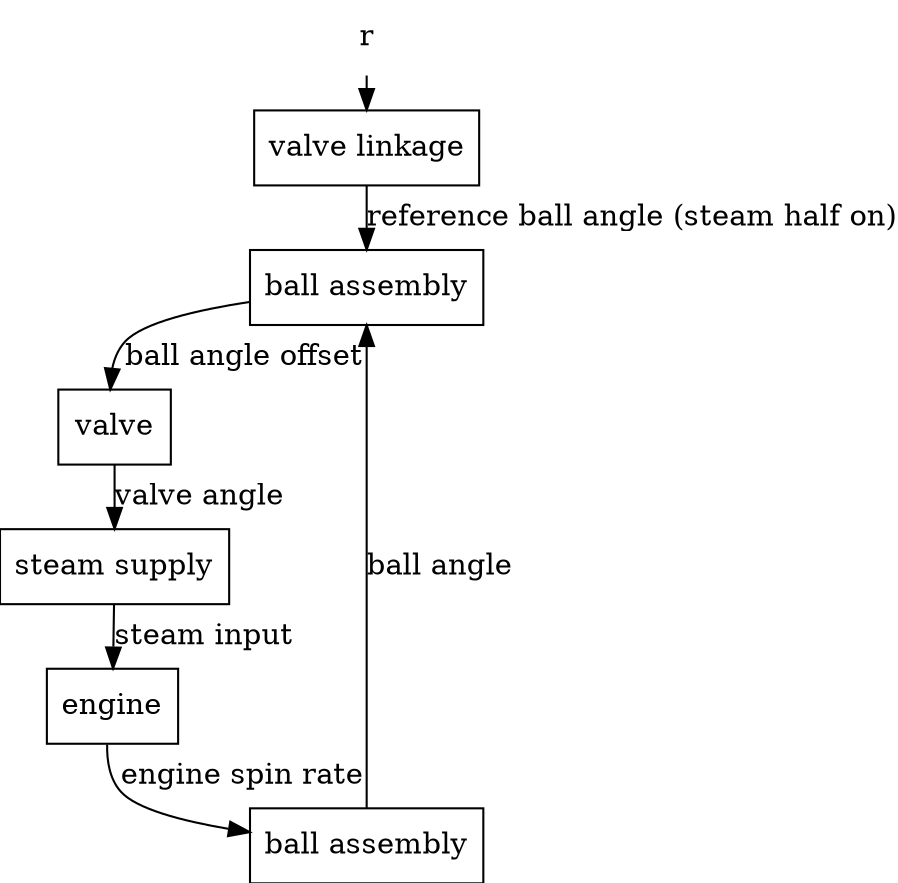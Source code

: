 
digraph pr01_01_d {
   nodesep=0.01
   ranksep=0.01
   pad=0
   r [shape=none, texlbl="desired spin rate"];
   node [shape=box,margin=0.1];
   i [label="valve linkage"];
   cp [label="ball assembly"];
   ct [label="valve"];
   a [label="steam supply"];
   p [label="engine"];
   s [label="ball assembly"];
   r -> i;
   i -> cp [label="reference ball angle (steam half on)"];
   cp -> ct [label="ball angle offset"];
   ct -> a [label="valve angle"];
   a -> p [label="steam input"];
   p -> s [label="engine spin rate"];
   s -> cp [label="ball angle",weight=5];
}

